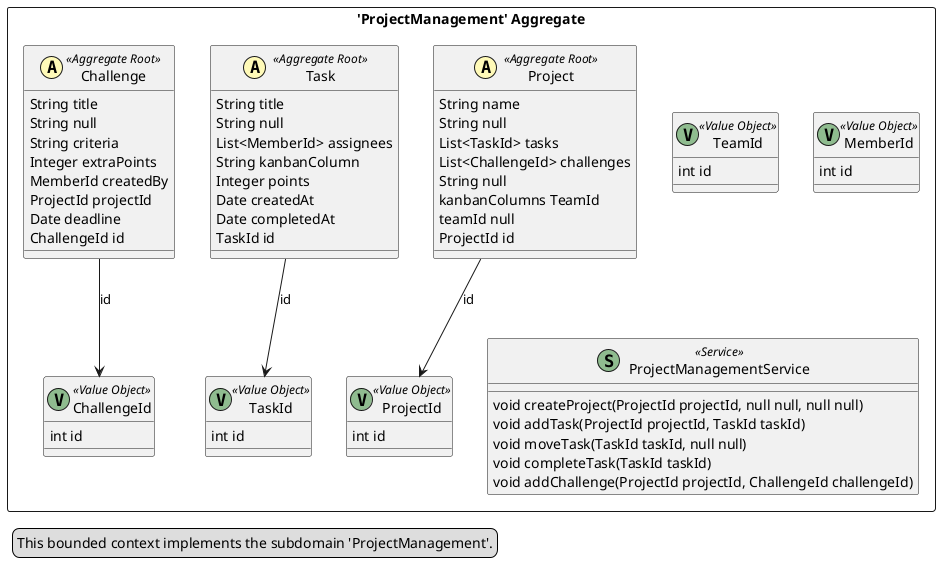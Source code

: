 @startuml

skinparam componentStyle uml2

package "'ProjectManagement' Aggregate" <<Rectangle>> {
	class Project <<(A,#fffab8) Aggregate Root>> {
		String name
		String null
		List<TaskId> tasks
		List<ChallengeId> challenges
		String null
		kanbanColumns TeamId
		teamId null
		ProjectId id
	}
	class Task <<(A,#fffab8) Aggregate Root>> {
		String title
		String null
		List<MemberId> assignees
		String kanbanColumn
		Integer points
		Date createdAt
		Date completedAt
		TaskId id
	}
	class Challenge <<(A,#fffab8) Aggregate Root>> {
		String title
		String null
		String criteria
		Integer extraPoints
		MemberId createdBy
		ProjectId projectId
		Date deadline
		ChallengeId id
	}
	class ProjectId <<(V,DarkSeaGreen) Value Object>> {
		int id
	}
	class TaskId <<(V,DarkSeaGreen) Value Object>> {
		int id
	}
	class ChallengeId <<(V,DarkSeaGreen) Value Object>> {
		int id
	}
	class TeamId <<(V,DarkSeaGreen) Value Object>> {
		int id
	}
	class MemberId <<(V,DarkSeaGreen) Value Object>> {
		int id
	}
	class ProjectManagementService <<(S,DarkSeaGreen) Service>> {
		void createProject(ProjectId projectId, null null, null null)
		void addTask(ProjectId projectId, TaskId taskId)
		void moveTask(TaskId taskId, null null)
		void completeTask(TaskId taskId)
		void addChallenge(ProjectId projectId, ChallengeId challengeId)
	}
}
Challenge --> ChallengeId : id
Project --> ProjectId : id
Task --> TaskId : id
legend left
  This bounded context implements the subdomain 'ProjectManagement'.
end legend


@enduml
